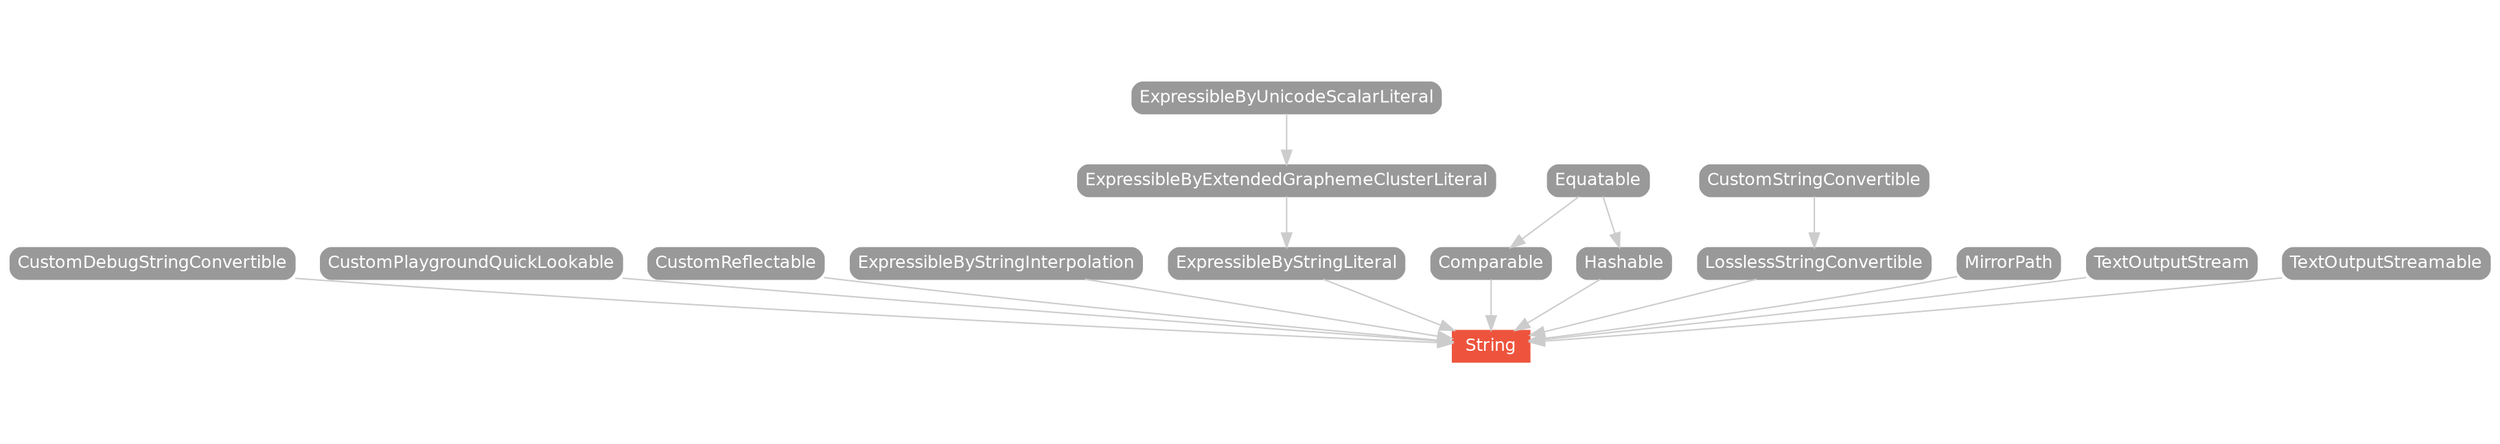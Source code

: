 strict digraph "String - Type Hierarchy - SwiftDoc.org" {
    pad="0.1,0.8"
    node [shape=box, style="filled,rounded", color="#999999", fillcolor="#999999", fontcolor=white, fontname=Helvetica, fontnames="Helvetica,sansserif", fontsize=12, margin="0.07,0.05", height="0.3"]
    edge [color="#cccccc"]
    "Comparable" [URL="/protocol/Comparable/hierarchy/"]
    "CustomDebugStringConvertible" [URL="/protocol/CustomDebugStringConvertible/hierarchy/"]
    "CustomPlaygroundQuickLookable" [URL="/protocol/CustomPlaygroundQuickLookable/hierarchy/"]
    "CustomReflectable" [URL="/protocol/CustomReflectable/hierarchy/"]
    "CustomStringConvertible" [URL="/protocol/CustomStringConvertible/hierarchy/"]
    "Equatable" [URL="/protocol/Equatable/hierarchy/"]
    "ExpressibleByExtendedGraphemeClusterLiteral" [URL="/protocol/ExpressibleByExtendedGraphemeClusterLiteral/hierarchy/"]
    "ExpressibleByStringInterpolation" [URL="/protocol/ExpressibleByStringInterpolation/hierarchy/"]
    "ExpressibleByStringLiteral" [URL="/protocol/ExpressibleByStringLiteral/hierarchy/"]
    "ExpressibleByUnicodeScalarLiteral" [URL="/protocol/ExpressibleByUnicodeScalarLiteral/hierarchy/"]
    "Hashable" [URL="/protocol/Hashable/hierarchy/"]
    "LosslessStringConvertible" [URL="/protocol/LosslessStringConvertible/hierarchy/"]
    "MirrorPath" [URL="/protocol/MirrorPath/hierarchy/"]
    "String" [URL="/type/String/", style="filled", fillcolor="#ee543d", color="#ee543d"]
    "TextOutputStream" [URL="/protocol/TextOutputStream/hierarchy/"]
    "TextOutputStreamable" [URL="/protocol/TextOutputStreamable/hierarchy/"]    "CustomReflectable" -> "String"
    "CustomPlaygroundQuickLookable" -> "String"
    "TextOutputStream" -> "String"
    "TextOutputStreamable" -> "String"
    "ExpressibleByStringLiteral" -> "String"
    "CustomDebugStringConvertible" -> "String"
    "Hashable" -> "String"
    "LosslessStringConvertible" -> "String"
    "Comparable" -> "String"
    "ExpressibleByStringInterpolation" -> "String"
    "MirrorPath" -> "String"
    "ExpressibleByExtendedGraphemeClusterLiteral" -> "ExpressibleByStringLiteral"
    "ExpressibleByUnicodeScalarLiteral" -> "ExpressibleByExtendedGraphemeClusterLiteral"
    "Equatable" -> "Hashable"
    "CustomStringConvertible" -> "LosslessStringConvertible"
    "Equatable" -> "Comparable"
    subgraph Types {
        rank = max; "String";
    }
}